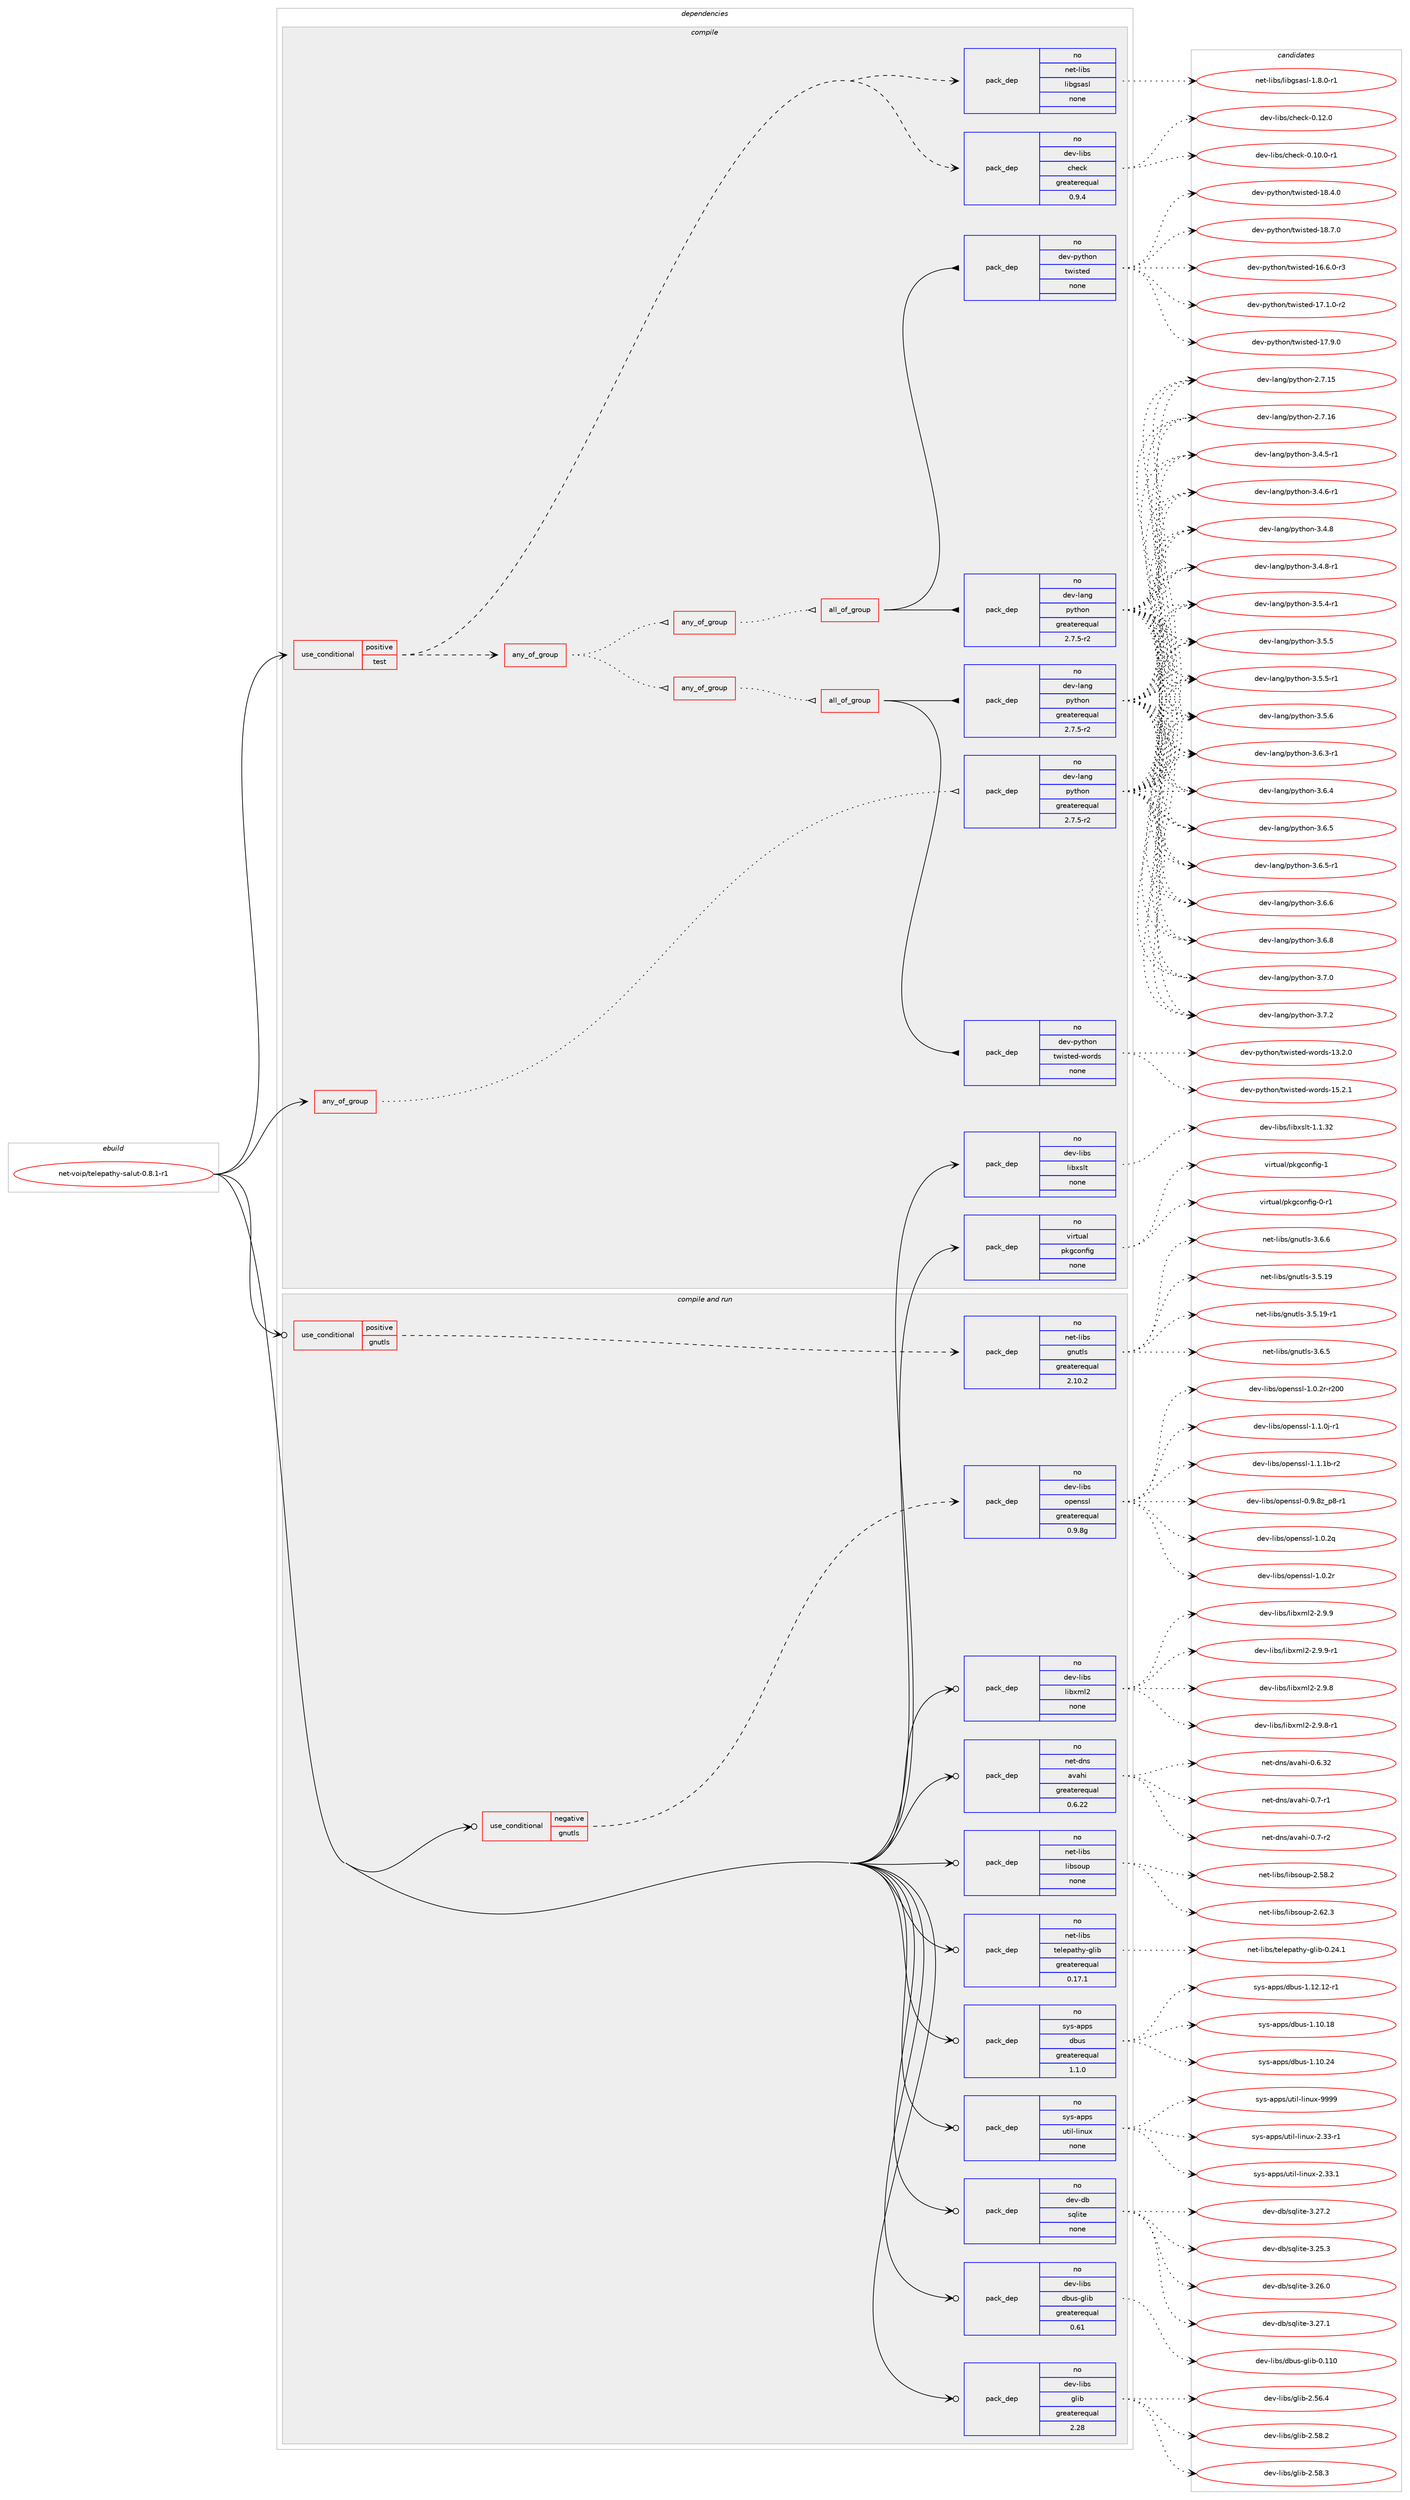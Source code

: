 digraph prolog {

# *************
# Graph options
# *************

newrank=true;
concentrate=true;
compound=true;
graph [rankdir=LR,fontname=Helvetica,fontsize=10,ranksep=1.5];#, ranksep=2.5, nodesep=0.2];
edge  [arrowhead=vee];
node  [fontname=Helvetica,fontsize=10];

# **********
# The ebuild
# **********

subgraph cluster_leftcol {
color=gray;
rank=same;
label=<<i>ebuild</i>>;
id [label="net-voip/telepathy-salut-0.8.1-r1", color=red, width=4, href="../net-voip/telepathy-salut-0.8.1-r1.svg"];
}

# ****************
# The dependencies
# ****************

subgraph cluster_midcol {
color=gray;
label=<<i>dependencies</i>>;
subgraph cluster_compile {
fillcolor="#eeeeee";
style=filled;
label=<<i>compile</i>>;
subgraph any26618 {
dependency1678253 [label=<<TABLE BORDER="0" CELLBORDER="1" CELLSPACING="0" CELLPADDING="4"><TR><TD CELLPADDING="10">any_of_group</TD></TR></TABLE>>, shape=none, color=red];subgraph pack1200106 {
dependency1678254 [label=<<TABLE BORDER="0" CELLBORDER="1" CELLSPACING="0" CELLPADDING="4" WIDTH="220"><TR><TD ROWSPAN="6" CELLPADDING="30">pack_dep</TD></TR><TR><TD WIDTH="110">no</TD></TR><TR><TD>dev-lang</TD></TR><TR><TD>python</TD></TR><TR><TD>greaterequal</TD></TR><TR><TD>2.7.5-r2</TD></TR></TABLE>>, shape=none, color=blue];
}
dependency1678253:e -> dependency1678254:w [weight=20,style="dotted",arrowhead="oinv"];
}
id:e -> dependency1678253:w [weight=20,style="solid",arrowhead="vee"];
subgraph cond450694 {
dependency1678255 [label=<<TABLE BORDER="0" CELLBORDER="1" CELLSPACING="0" CELLPADDING="4"><TR><TD ROWSPAN="3" CELLPADDING="10">use_conditional</TD></TR><TR><TD>positive</TD></TR><TR><TD>test</TD></TR></TABLE>>, shape=none, color=red];
subgraph pack1200107 {
dependency1678256 [label=<<TABLE BORDER="0" CELLBORDER="1" CELLSPACING="0" CELLPADDING="4" WIDTH="220"><TR><TD ROWSPAN="6" CELLPADDING="30">pack_dep</TD></TR><TR><TD WIDTH="110">no</TD></TR><TR><TD>dev-libs</TD></TR><TR><TD>check</TD></TR><TR><TD>greaterequal</TD></TR><TR><TD>0.9.4</TD></TR></TABLE>>, shape=none, color=blue];
}
dependency1678255:e -> dependency1678256:w [weight=20,style="dashed",arrowhead="vee"];
subgraph pack1200108 {
dependency1678257 [label=<<TABLE BORDER="0" CELLBORDER="1" CELLSPACING="0" CELLPADDING="4" WIDTH="220"><TR><TD ROWSPAN="6" CELLPADDING="30">pack_dep</TD></TR><TR><TD WIDTH="110">no</TD></TR><TR><TD>net-libs</TD></TR><TR><TD>libgsasl</TD></TR><TR><TD>none</TD></TR><TR><TD></TD></TR></TABLE>>, shape=none, color=blue];
}
dependency1678255:e -> dependency1678257:w [weight=20,style="dashed",arrowhead="vee"];
subgraph any26619 {
dependency1678258 [label=<<TABLE BORDER="0" CELLBORDER="1" CELLSPACING="0" CELLPADDING="4"><TR><TD CELLPADDING="10">any_of_group</TD></TR></TABLE>>, shape=none, color=red];subgraph any26620 {
dependency1678259 [label=<<TABLE BORDER="0" CELLBORDER="1" CELLSPACING="0" CELLPADDING="4"><TR><TD CELLPADDING="10">any_of_group</TD></TR></TABLE>>, shape=none, color=red];subgraph all838 {
dependency1678260 [label=<<TABLE BORDER="0" CELLBORDER="1" CELLSPACING="0" CELLPADDING="4"><TR><TD CELLPADDING="10">all_of_group</TD></TR></TABLE>>, shape=none, color=red];subgraph pack1200109 {
dependency1678261 [label=<<TABLE BORDER="0" CELLBORDER="1" CELLSPACING="0" CELLPADDING="4" WIDTH="220"><TR><TD ROWSPAN="6" CELLPADDING="30">pack_dep</TD></TR><TR><TD WIDTH="110">no</TD></TR><TR><TD>dev-lang</TD></TR><TR><TD>python</TD></TR><TR><TD>greaterequal</TD></TR><TR><TD>2.7.5-r2</TD></TR></TABLE>>, shape=none, color=blue];
}
dependency1678260:e -> dependency1678261:w [weight=20,style="solid",arrowhead="inv"];
subgraph pack1200110 {
dependency1678262 [label=<<TABLE BORDER="0" CELLBORDER="1" CELLSPACING="0" CELLPADDING="4" WIDTH="220"><TR><TD ROWSPAN="6" CELLPADDING="30">pack_dep</TD></TR><TR><TD WIDTH="110">no</TD></TR><TR><TD>dev-python</TD></TR><TR><TD>twisted</TD></TR><TR><TD>none</TD></TR><TR><TD></TD></TR></TABLE>>, shape=none, color=blue];
}
dependency1678260:e -> dependency1678262:w [weight=20,style="solid",arrowhead="inv"];
}
dependency1678259:e -> dependency1678260:w [weight=20,style="dotted",arrowhead="oinv"];
}
dependency1678258:e -> dependency1678259:w [weight=20,style="dotted",arrowhead="oinv"];
subgraph any26621 {
dependency1678263 [label=<<TABLE BORDER="0" CELLBORDER="1" CELLSPACING="0" CELLPADDING="4"><TR><TD CELLPADDING="10">any_of_group</TD></TR></TABLE>>, shape=none, color=red];subgraph all839 {
dependency1678264 [label=<<TABLE BORDER="0" CELLBORDER="1" CELLSPACING="0" CELLPADDING="4"><TR><TD CELLPADDING="10">all_of_group</TD></TR></TABLE>>, shape=none, color=red];subgraph pack1200111 {
dependency1678265 [label=<<TABLE BORDER="0" CELLBORDER="1" CELLSPACING="0" CELLPADDING="4" WIDTH="220"><TR><TD ROWSPAN="6" CELLPADDING="30">pack_dep</TD></TR><TR><TD WIDTH="110">no</TD></TR><TR><TD>dev-lang</TD></TR><TR><TD>python</TD></TR><TR><TD>greaterequal</TD></TR><TR><TD>2.7.5-r2</TD></TR></TABLE>>, shape=none, color=blue];
}
dependency1678264:e -> dependency1678265:w [weight=20,style="solid",arrowhead="inv"];
subgraph pack1200112 {
dependency1678266 [label=<<TABLE BORDER="0" CELLBORDER="1" CELLSPACING="0" CELLPADDING="4" WIDTH="220"><TR><TD ROWSPAN="6" CELLPADDING="30">pack_dep</TD></TR><TR><TD WIDTH="110">no</TD></TR><TR><TD>dev-python</TD></TR><TR><TD>twisted-words</TD></TR><TR><TD>none</TD></TR><TR><TD></TD></TR></TABLE>>, shape=none, color=blue];
}
dependency1678264:e -> dependency1678266:w [weight=20,style="solid",arrowhead="inv"];
}
dependency1678263:e -> dependency1678264:w [weight=20,style="dotted",arrowhead="oinv"];
}
dependency1678258:e -> dependency1678263:w [weight=20,style="dotted",arrowhead="oinv"];
}
dependency1678255:e -> dependency1678258:w [weight=20,style="dashed",arrowhead="vee"];
}
id:e -> dependency1678255:w [weight=20,style="solid",arrowhead="vee"];
subgraph pack1200113 {
dependency1678267 [label=<<TABLE BORDER="0" CELLBORDER="1" CELLSPACING="0" CELLPADDING="4" WIDTH="220"><TR><TD ROWSPAN="6" CELLPADDING="30">pack_dep</TD></TR><TR><TD WIDTH="110">no</TD></TR><TR><TD>dev-libs</TD></TR><TR><TD>libxslt</TD></TR><TR><TD>none</TD></TR><TR><TD></TD></TR></TABLE>>, shape=none, color=blue];
}
id:e -> dependency1678267:w [weight=20,style="solid",arrowhead="vee"];
subgraph pack1200114 {
dependency1678268 [label=<<TABLE BORDER="0" CELLBORDER="1" CELLSPACING="0" CELLPADDING="4" WIDTH="220"><TR><TD ROWSPAN="6" CELLPADDING="30">pack_dep</TD></TR><TR><TD WIDTH="110">no</TD></TR><TR><TD>virtual</TD></TR><TR><TD>pkgconfig</TD></TR><TR><TD>none</TD></TR><TR><TD></TD></TR></TABLE>>, shape=none, color=blue];
}
id:e -> dependency1678268:w [weight=20,style="solid",arrowhead="vee"];
}
subgraph cluster_compileandrun {
fillcolor="#eeeeee";
style=filled;
label=<<i>compile and run</i>>;
subgraph cond450695 {
dependency1678269 [label=<<TABLE BORDER="0" CELLBORDER="1" CELLSPACING="0" CELLPADDING="4"><TR><TD ROWSPAN="3" CELLPADDING="10">use_conditional</TD></TR><TR><TD>negative</TD></TR><TR><TD>gnutls</TD></TR></TABLE>>, shape=none, color=red];
subgraph pack1200115 {
dependency1678270 [label=<<TABLE BORDER="0" CELLBORDER="1" CELLSPACING="0" CELLPADDING="4" WIDTH="220"><TR><TD ROWSPAN="6" CELLPADDING="30">pack_dep</TD></TR><TR><TD WIDTH="110">no</TD></TR><TR><TD>dev-libs</TD></TR><TR><TD>openssl</TD></TR><TR><TD>greaterequal</TD></TR><TR><TD>0.9.8g</TD></TR></TABLE>>, shape=none, color=blue];
}
dependency1678269:e -> dependency1678270:w [weight=20,style="dashed",arrowhead="vee"];
}
id:e -> dependency1678269:w [weight=20,style="solid",arrowhead="odotvee"];
subgraph cond450696 {
dependency1678271 [label=<<TABLE BORDER="0" CELLBORDER="1" CELLSPACING="0" CELLPADDING="4"><TR><TD ROWSPAN="3" CELLPADDING="10">use_conditional</TD></TR><TR><TD>positive</TD></TR><TR><TD>gnutls</TD></TR></TABLE>>, shape=none, color=red];
subgraph pack1200116 {
dependency1678272 [label=<<TABLE BORDER="0" CELLBORDER="1" CELLSPACING="0" CELLPADDING="4" WIDTH="220"><TR><TD ROWSPAN="6" CELLPADDING="30">pack_dep</TD></TR><TR><TD WIDTH="110">no</TD></TR><TR><TD>net-libs</TD></TR><TR><TD>gnutls</TD></TR><TR><TD>greaterequal</TD></TR><TR><TD>2.10.2</TD></TR></TABLE>>, shape=none, color=blue];
}
dependency1678271:e -> dependency1678272:w [weight=20,style="dashed",arrowhead="vee"];
}
id:e -> dependency1678271:w [weight=20,style="solid",arrowhead="odotvee"];
subgraph pack1200117 {
dependency1678273 [label=<<TABLE BORDER="0" CELLBORDER="1" CELLSPACING="0" CELLPADDING="4" WIDTH="220"><TR><TD ROWSPAN="6" CELLPADDING="30">pack_dep</TD></TR><TR><TD WIDTH="110">no</TD></TR><TR><TD>dev-db</TD></TR><TR><TD>sqlite</TD></TR><TR><TD>none</TD></TR><TR><TD></TD></TR></TABLE>>, shape=none, color=blue];
}
id:e -> dependency1678273:w [weight=20,style="solid",arrowhead="odotvee"];
subgraph pack1200118 {
dependency1678274 [label=<<TABLE BORDER="0" CELLBORDER="1" CELLSPACING="0" CELLPADDING="4" WIDTH="220"><TR><TD ROWSPAN="6" CELLPADDING="30">pack_dep</TD></TR><TR><TD WIDTH="110">no</TD></TR><TR><TD>dev-libs</TD></TR><TR><TD>dbus-glib</TD></TR><TR><TD>greaterequal</TD></TR><TR><TD>0.61</TD></TR></TABLE>>, shape=none, color=blue];
}
id:e -> dependency1678274:w [weight=20,style="solid",arrowhead="odotvee"];
subgraph pack1200119 {
dependency1678275 [label=<<TABLE BORDER="0" CELLBORDER="1" CELLSPACING="0" CELLPADDING="4" WIDTH="220"><TR><TD ROWSPAN="6" CELLPADDING="30">pack_dep</TD></TR><TR><TD WIDTH="110">no</TD></TR><TR><TD>dev-libs</TD></TR><TR><TD>glib</TD></TR><TR><TD>greaterequal</TD></TR><TR><TD>2.28</TD></TR></TABLE>>, shape=none, color=blue];
}
id:e -> dependency1678275:w [weight=20,style="solid",arrowhead="odotvee"];
subgraph pack1200120 {
dependency1678276 [label=<<TABLE BORDER="0" CELLBORDER="1" CELLSPACING="0" CELLPADDING="4" WIDTH="220"><TR><TD ROWSPAN="6" CELLPADDING="30">pack_dep</TD></TR><TR><TD WIDTH="110">no</TD></TR><TR><TD>dev-libs</TD></TR><TR><TD>libxml2</TD></TR><TR><TD>none</TD></TR><TR><TD></TD></TR></TABLE>>, shape=none, color=blue];
}
id:e -> dependency1678276:w [weight=20,style="solid",arrowhead="odotvee"];
subgraph pack1200121 {
dependency1678277 [label=<<TABLE BORDER="0" CELLBORDER="1" CELLSPACING="0" CELLPADDING="4" WIDTH="220"><TR><TD ROWSPAN="6" CELLPADDING="30">pack_dep</TD></TR><TR><TD WIDTH="110">no</TD></TR><TR><TD>net-dns</TD></TR><TR><TD>avahi</TD></TR><TR><TD>greaterequal</TD></TR><TR><TD>0.6.22</TD></TR></TABLE>>, shape=none, color=blue];
}
id:e -> dependency1678277:w [weight=20,style="solid",arrowhead="odotvee"];
subgraph pack1200122 {
dependency1678278 [label=<<TABLE BORDER="0" CELLBORDER="1" CELLSPACING="0" CELLPADDING="4" WIDTH="220"><TR><TD ROWSPAN="6" CELLPADDING="30">pack_dep</TD></TR><TR><TD WIDTH="110">no</TD></TR><TR><TD>net-libs</TD></TR><TR><TD>libsoup</TD></TR><TR><TD>none</TD></TR><TR><TD></TD></TR></TABLE>>, shape=none, color=blue];
}
id:e -> dependency1678278:w [weight=20,style="solid",arrowhead="odotvee"];
subgraph pack1200123 {
dependency1678279 [label=<<TABLE BORDER="0" CELLBORDER="1" CELLSPACING="0" CELLPADDING="4" WIDTH="220"><TR><TD ROWSPAN="6" CELLPADDING="30">pack_dep</TD></TR><TR><TD WIDTH="110">no</TD></TR><TR><TD>net-libs</TD></TR><TR><TD>telepathy-glib</TD></TR><TR><TD>greaterequal</TD></TR><TR><TD>0.17.1</TD></TR></TABLE>>, shape=none, color=blue];
}
id:e -> dependency1678279:w [weight=20,style="solid",arrowhead="odotvee"];
subgraph pack1200124 {
dependency1678280 [label=<<TABLE BORDER="0" CELLBORDER="1" CELLSPACING="0" CELLPADDING="4" WIDTH="220"><TR><TD ROWSPAN="6" CELLPADDING="30">pack_dep</TD></TR><TR><TD WIDTH="110">no</TD></TR><TR><TD>sys-apps</TD></TR><TR><TD>dbus</TD></TR><TR><TD>greaterequal</TD></TR><TR><TD>1.1.0</TD></TR></TABLE>>, shape=none, color=blue];
}
id:e -> dependency1678280:w [weight=20,style="solid",arrowhead="odotvee"];
subgraph pack1200125 {
dependency1678281 [label=<<TABLE BORDER="0" CELLBORDER="1" CELLSPACING="0" CELLPADDING="4" WIDTH="220"><TR><TD ROWSPAN="6" CELLPADDING="30">pack_dep</TD></TR><TR><TD WIDTH="110">no</TD></TR><TR><TD>sys-apps</TD></TR><TR><TD>util-linux</TD></TR><TR><TD>none</TD></TR><TR><TD></TD></TR></TABLE>>, shape=none, color=blue];
}
id:e -> dependency1678281:w [weight=20,style="solid",arrowhead="odotvee"];
}
subgraph cluster_run {
fillcolor="#eeeeee";
style=filled;
label=<<i>run</i>>;
}
}

# **************
# The candidates
# **************

subgraph cluster_choices {
rank=same;
color=gray;
label=<<i>candidates</i>>;

subgraph choice1200106 {
color=black;
nodesep=1;
choice10010111845108971101034711212111610411111045504655464953 [label="dev-lang/python-2.7.15", color=red, width=4,href="../dev-lang/python-2.7.15.svg"];
choice10010111845108971101034711212111610411111045504655464954 [label="dev-lang/python-2.7.16", color=red, width=4,href="../dev-lang/python-2.7.16.svg"];
choice1001011184510897110103471121211161041111104551465246534511449 [label="dev-lang/python-3.4.5-r1", color=red, width=4,href="../dev-lang/python-3.4.5-r1.svg"];
choice1001011184510897110103471121211161041111104551465246544511449 [label="dev-lang/python-3.4.6-r1", color=red, width=4,href="../dev-lang/python-3.4.6-r1.svg"];
choice100101118451089711010347112121116104111110455146524656 [label="dev-lang/python-3.4.8", color=red, width=4,href="../dev-lang/python-3.4.8.svg"];
choice1001011184510897110103471121211161041111104551465246564511449 [label="dev-lang/python-3.4.8-r1", color=red, width=4,href="../dev-lang/python-3.4.8-r1.svg"];
choice1001011184510897110103471121211161041111104551465346524511449 [label="dev-lang/python-3.5.4-r1", color=red, width=4,href="../dev-lang/python-3.5.4-r1.svg"];
choice100101118451089711010347112121116104111110455146534653 [label="dev-lang/python-3.5.5", color=red, width=4,href="../dev-lang/python-3.5.5.svg"];
choice1001011184510897110103471121211161041111104551465346534511449 [label="dev-lang/python-3.5.5-r1", color=red, width=4,href="../dev-lang/python-3.5.5-r1.svg"];
choice100101118451089711010347112121116104111110455146534654 [label="dev-lang/python-3.5.6", color=red, width=4,href="../dev-lang/python-3.5.6.svg"];
choice1001011184510897110103471121211161041111104551465446514511449 [label="dev-lang/python-3.6.3-r1", color=red, width=4,href="../dev-lang/python-3.6.3-r1.svg"];
choice100101118451089711010347112121116104111110455146544652 [label="dev-lang/python-3.6.4", color=red, width=4,href="../dev-lang/python-3.6.4.svg"];
choice100101118451089711010347112121116104111110455146544653 [label="dev-lang/python-3.6.5", color=red, width=4,href="../dev-lang/python-3.6.5.svg"];
choice1001011184510897110103471121211161041111104551465446534511449 [label="dev-lang/python-3.6.5-r1", color=red, width=4,href="../dev-lang/python-3.6.5-r1.svg"];
choice100101118451089711010347112121116104111110455146544654 [label="dev-lang/python-3.6.6", color=red, width=4,href="../dev-lang/python-3.6.6.svg"];
choice100101118451089711010347112121116104111110455146544656 [label="dev-lang/python-3.6.8", color=red, width=4,href="../dev-lang/python-3.6.8.svg"];
choice100101118451089711010347112121116104111110455146554648 [label="dev-lang/python-3.7.0", color=red, width=4,href="../dev-lang/python-3.7.0.svg"];
choice100101118451089711010347112121116104111110455146554650 [label="dev-lang/python-3.7.2", color=red, width=4,href="../dev-lang/python-3.7.2.svg"];
dependency1678254:e -> choice10010111845108971101034711212111610411111045504655464953:w [style=dotted,weight="100"];
dependency1678254:e -> choice10010111845108971101034711212111610411111045504655464954:w [style=dotted,weight="100"];
dependency1678254:e -> choice1001011184510897110103471121211161041111104551465246534511449:w [style=dotted,weight="100"];
dependency1678254:e -> choice1001011184510897110103471121211161041111104551465246544511449:w [style=dotted,weight="100"];
dependency1678254:e -> choice100101118451089711010347112121116104111110455146524656:w [style=dotted,weight="100"];
dependency1678254:e -> choice1001011184510897110103471121211161041111104551465246564511449:w [style=dotted,weight="100"];
dependency1678254:e -> choice1001011184510897110103471121211161041111104551465346524511449:w [style=dotted,weight="100"];
dependency1678254:e -> choice100101118451089711010347112121116104111110455146534653:w [style=dotted,weight="100"];
dependency1678254:e -> choice1001011184510897110103471121211161041111104551465346534511449:w [style=dotted,weight="100"];
dependency1678254:e -> choice100101118451089711010347112121116104111110455146534654:w [style=dotted,weight="100"];
dependency1678254:e -> choice1001011184510897110103471121211161041111104551465446514511449:w [style=dotted,weight="100"];
dependency1678254:e -> choice100101118451089711010347112121116104111110455146544652:w [style=dotted,weight="100"];
dependency1678254:e -> choice100101118451089711010347112121116104111110455146544653:w [style=dotted,weight="100"];
dependency1678254:e -> choice1001011184510897110103471121211161041111104551465446534511449:w [style=dotted,weight="100"];
dependency1678254:e -> choice100101118451089711010347112121116104111110455146544654:w [style=dotted,weight="100"];
dependency1678254:e -> choice100101118451089711010347112121116104111110455146544656:w [style=dotted,weight="100"];
dependency1678254:e -> choice100101118451089711010347112121116104111110455146554648:w [style=dotted,weight="100"];
dependency1678254:e -> choice100101118451089711010347112121116104111110455146554650:w [style=dotted,weight="100"];
}
subgraph choice1200107 {
color=black;
nodesep=1;
choice1001011184510810598115479910410199107454846494846484511449 [label="dev-libs/check-0.10.0-r1", color=red, width=4,href="../dev-libs/check-0.10.0-r1.svg"];
choice100101118451081059811547991041019910745484649504648 [label="dev-libs/check-0.12.0", color=red, width=4,href="../dev-libs/check-0.12.0.svg"];
dependency1678256:e -> choice1001011184510810598115479910410199107454846494846484511449:w [style=dotted,weight="100"];
dependency1678256:e -> choice100101118451081059811547991041019910745484649504648:w [style=dotted,weight="100"];
}
subgraph choice1200108 {
color=black;
nodesep=1;
choice11010111645108105981154710810598103115971151084549465646484511449 [label="net-libs/libgsasl-1.8.0-r1", color=red, width=4,href="../net-libs/libgsasl-1.8.0-r1.svg"];
dependency1678257:e -> choice11010111645108105981154710810598103115971151084549465646484511449:w [style=dotted,weight="100"];
}
subgraph choice1200109 {
color=black;
nodesep=1;
choice10010111845108971101034711212111610411111045504655464953 [label="dev-lang/python-2.7.15", color=red, width=4,href="../dev-lang/python-2.7.15.svg"];
choice10010111845108971101034711212111610411111045504655464954 [label="dev-lang/python-2.7.16", color=red, width=4,href="../dev-lang/python-2.7.16.svg"];
choice1001011184510897110103471121211161041111104551465246534511449 [label="dev-lang/python-3.4.5-r1", color=red, width=4,href="../dev-lang/python-3.4.5-r1.svg"];
choice1001011184510897110103471121211161041111104551465246544511449 [label="dev-lang/python-3.4.6-r1", color=red, width=4,href="../dev-lang/python-3.4.6-r1.svg"];
choice100101118451089711010347112121116104111110455146524656 [label="dev-lang/python-3.4.8", color=red, width=4,href="../dev-lang/python-3.4.8.svg"];
choice1001011184510897110103471121211161041111104551465246564511449 [label="dev-lang/python-3.4.8-r1", color=red, width=4,href="../dev-lang/python-3.4.8-r1.svg"];
choice1001011184510897110103471121211161041111104551465346524511449 [label="dev-lang/python-3.5.4-r1", color=red, width=4,href="../dev-lang/python-3.5.4-r1.svg"];
choice100101118451089711010347112121116104111110455146534653 [label="dev-lang/python-3.5.5", color=red, width=4,href="../dev-lang/python-3.5.5.svg"];
choice1001011184510897110103471121211161041111104551465346534511449 [label="dev-lang/python-3.5.5-r1", color=red, width=4,href="../dev-lang/python-3.5.5-r1.svg"];
choice100101118451089711010347112121116104111110455146534654 [label="dev-lang/python-3.5.6", color=red, width=4,href="../dev-lang/python-3.5.6.svg"];
choice1001011184510897110103471121211161041111104551465446514511449 [label="dev-lang/python-3.6.3-r1", color=red, width=4,href="../dev-lang/python-3.6.3-r1.svg"];
choice100101118451089711010347112121116104111110455146544652 [label="dev-lang/python-3.6.4", color=red, width=4,href="../dev-lang/python-3.6.4.svg"];
choice100101118451089711010347112121116104111110455146544653 [label="dev-lang/python-3.6.5", color=red, width=4,href="../dev-lang/python-3.6.5.svg"];
choice1001011184510897110103471121211161041111104551465446534511449 [label="dev-lang/python-3.6.5-r1", color=red, width=4,href="../dev-lang/python-3.6.5-r1.svg"];
choice100101118451089711010347112121116104111110455146544654 [label="dev-lang/python-3.6.6", color=red, width=4,href="../dev-lang/python-3.6.6.svg"];
choice100101118451089711010347112121116104111110455146544656 [label="dev-lang/python-3.6.8", color=red, width=4,href="../dev-lang/python-3.6.8.svg"];
choice100101118451089711010347112121116104111110455146554648 [label="dev-lang/python-3.7.0", color=red, width=4,href="../dev-lang/python-3.7.0.svg"];
choice100101118451089711010347112121116104111110455146554650 [label="dev-lang/python-3.7.2", color=red, width=4,href="../dev-lang/python-3.7.2.svg"];
dependency1678261:e -> choice10010111845108971101034711212111610411111045504655464953:w [style=dotted,weight="100"];
dependency1678261:e -> choice10010111845108971101034711212111610411111045504655464954:w [style=dotted,weight="100"];
dependency1678261:e -> choice1001011184510897110103471121211161041111104551465246534511449:w [style=dotted,weight="100"];
dependency1678261:e -> choice1001011184510897110103471121211161041111104551465246544511449:w [style=dotted,weight="100"];
dependency1678261:e -> choice100101118451089711010347112121116104111110455146524656:w [style=dotted,weight="100"];
dependency1678261:e -> choice1001011184510897110103471121211161041111104551465246564511449:w [style=dotted,weight="100"];
dependency1678261:e -> choice1001011184510897110103471121211161041111104551465346524511449:w [style=dotted,weight="100"];
dependency1678261:e -> choice100101118451089711010347112121116104111110455146534653:w [style=dotted,weight="100"];
dependency1678261:e -> choice1001011184510897110103471121211161041111104551465346534511449:w [style=dotted,weight="100"];
dependency1678261:e -> choice100101118451089711010347112121116104111110455146534654:w [style=dotted,weight="100"];
dependency1678261:e -> choice1001011184510897110103471121211161041111104551465446514511449:w [style=dotted,weight="100"];
dependency1678261:e -> choice100101118451089711010347112121116104111110455146544652:w [style=dotted,weight="100"];
dependency1678261:e -> choice100101118451089711010347112121116104111110455146544653:w [style=dotted,weight="100"];
dependency1678261:e -> choice1001011184510897110103471121211161041111104551465446534511449:w [style=dotted,weight="100"];
dependency1678261:e -> choice100101118451089711010347112121116104111110455146544654:w [style=dotted,weight="100"];
dependency1678261:e -> choice100101118451089711010347112121116104111110455146544656:w [style=dotted,weight="100"];
dependency1678261:e -> choice100101118451089711010347112121116104111110455146554648:w [style=dotted,weight="100"];
dependency1678261:e -> choice100101118451089711010347112121116104111110455146554650:w [style=dotted,weight="100"];
}
subgraph choice1200110 {
color=black;
nodesep=1;
choice1001011184511212111610411111047116119105115116101100454954465446484511451 [label="dev-python/twisted-16.6.0-r3", color=red, width=4,href="../dev-python/twisted-16.6.0-r3.svg"];
choice1001011184511212111610411111047116119105115116101100454955464946484511450 [label="dev-python/twisted-17.1.0-r2", color=red, width=4,href="../dev-python/twisted-17.1.0-r2.svg"];
choice100101118451121211161041111104711611910511511610110045495546574648 [label="dev-python/twisted-17.9.0", color=red, width=4,href="../dev-python/twisted-17.9.0.svg"];
choice100101118451121211161041111104711611910511511610110045495646524648 [label="dev-python/twisted-18.4.0", color=red, width=4,href="../dev-python/twisted-18.4.0.svg"];
choice100101118451121211161041111104711611910511511610110045495646554648 [label="dev-python/twisted-18.7.0", color=red, width=4,href="../dev-python/twisted-18.7.0.svg"];
dependency1678262:e -> choice1001011184511212111610411111047116119105115116101100454954465446484511451:w [style=dotted,weight="100"];
dependency1678262:e -> choice1001011184511212111610411111047116119105115116101100454955464946484511450:w [style=dotted,weight="100"];
dependency1678262:e -> choice100101118451121211161041111104711611910511511610110045495546574648:w [style=dotted,weight="100"];
dependency1678262:e -> choice100101118451121211161041111104711611910511511610110045495646524648:w [style=dotted,weight="100"];
dependency1678262:e -> choice100101118451121211161041111104711611910511511610110045495646554648:w [style=dotted,weight="100"];
}
subgraph choice1200111 {
color=black;
nodesep=1;
choice10010111845108971101034711212111610411111045504655464953 [label="dev-lang/python-2.7.15", color=red, width=4,href="../dev-lang/python-2.7.15.svg"];
choice10010111845108971101034711212111610411111045504655464954 [label="dev-lang/python-2.7.16", color=red, width=4,href="../dev-lang/python-2.7.16.svg"];
choice1001011184510897110103471121211161041111104551465246534511449 [label="dev-lang/python-3.4.5-r1", color=red, width=4,href="../dev-lang/python-3.4.5-r1.svg"];
choice1001011184510897110103471121211161041111104551465246544511449 [label="dev-lang/python-3.4.6-r1", color=red, width=4,href="../dev-lang/python-3.4.6-r1.svg"];
choice100101118451089711010347112121116104111110455146524656 [label="dev-lang/python-3.4.8", color=red, width=4,href="../dev-lang/python-3.4.8.svg"];
choice1001011184510897110103471121211161041111104551465246564511449 [label="dev-lang/python-3.4.8-r1", color=red, width=4,href="../dev-lang/python-3.4.8-r1.svg"];
choice1001011184510897110103471121211161041111104551465346524511449 [label="dev-lang/python-3.5.4-r1", color=red, width=4,href="../dev-lang/python-3.5.4-r1.svg"];
choice100101118451089711010347112121116104111110455146534653 [label="dev-lang/python-3.5.5", color=red, width=4,href="../dev-lang/python-3.5.5.svg"];
choice1001011184510897110103471121211161041111104551465346534511449 [label="dev-lang/python-3.5.5-r1", color=red, width=4,href="../dev-lang/python-3.5.5-r1.svg"];
choice100101118451089711010347112121116104111110455146534654 [label="dev-lang/python-3.5.6", color=red, width=4,href="../dev-lang/python-3.5.6.svg"];
choice1001011184510897110103471121211161041111104551465446514511449 [label="dev-lang/python-3.6.3-r1", color=red, width=4,href="../dev-lang/python-3.6.3-r1.svg"];
choice100101118451089711010347112121116104111110455146544652 [label="dev-lang/python-3.6.4", color=red, width=4,href="../dev-lang/python-3.6.4.svg"];
choice100101118451089711010347112121116104111110455146544653 [label="dev-lang/python-3.6.5", color=red, width=4,href="../dev-lang/python-3.6.5.svg"];
choice1001011184510897110103471121211161041111104551465446534511449 [label="dev-lang/python-3.6.5-r1", color=red, width=4,href="../dev-lang/python-3.6.5-r1.svg"];
choice100101118451089711010347112121116104111110455146544654 [label="dev-lang/python-3.6.6", color=red, width=4,href="../dev-lang/python-3.6.6.svg"];
choice100101118451089711010347112121116104111110455146544656 [label="dev-lang/python-3.6.8", color=red, width=4,href="../dev-lang/python-3.6.8.svg"];
choice100101118451089711010347112121116104111110455146554648 [label="dev-lang/python-3.7.0", color=red, width=4,href="../dev-lang/python-3.7.0.svg"];
choice100101118451089711010347112121116104111110455146554650 [label="dev-lang/python-3.7.2", color=red, width=4,href="../dev-lang/python-3.7.2.svg"];
dependency1678265:e -> choice10010111845108971101034711212111610411111045504655464953:w [style=dotted,weight="100"];
dependency1678265:e -> choice10010111845108971101034711212111610411111045504655464954:w [style=dotted,weight="100"];
dependency1678265:e -> choice1001011184510897110103471121211161041111104551465246534511449:w [style=dotted,weight="100"];
dependency1678265:e -> choice1001011184510897110103471121211161041111104551465246544511449:w [style=dotted,weight="100"];
dependency1678265:e -> choice100101118451089711010347112121116104111110455146524656:w [style=dotted,weight="100"];
dependency1678265:e -> choice1001011184510897110103471121211161041111104551465246564511449:w [style=dotted,weight="100"];
dependency1678265:e -> choice1001011184510897110103471121211161041111104551465346524511449:w [style=dotted,weight="100"];
dependency1678265:e -> choice100101118451089711010347112121116104111110455146534653:w [style=dotted,weight="100"];
dependency1678265:e -> choice1001011184510897110103471121211161041111104551465346534511449:w [style=dotted,weight="100"];
dependency1678265:e -> choice100101118451089711010347112121116104111110455146534654:w [style=dotted,weight="100"];
dependency1678265:e -> choice1001011184510897110103471121211161041111104551465446514511449:w [style=dotted,weight="100"];
dependency1678265:e -> choice100101118451089711010347112121116104111110455146544652:w [style=dotted,weight="100"];
dependency1678265:e -> choice100101118451089711010347112121116104111110455146544653:w [style=dotted,weight="100"];
dependency1678265:e -> choice1001011184510897110103471121211161041111104551465446534511449:w [style=dotted,weight="100"];
dependency1678265:e -> choice100101118451089711010347112121116104111110455146544654:w [style=dotted,weight="100"];
dependency1678265:e -> choice100101118451089711010347112121116104111110455146544656:w [style=dotted,weight="100"];
dependency1678265:e -> choice100101118451089711010347112121116104111110455146554648:w [style=dotted,weight="100"];
dependency1678265:e -> choice100101118451089711010347112121116104111110455146554650:w [style=dotted,weight="100"];
}
subgraph choice1200112 {
color=black;
nodesep=1;
choice10010111845112121116104111110471161191051151161011004511911111410011545495146504648 [label="dev-python/twisted-words-13.2.0", color=red, width=4,href="../dev-python/twisted-words-13.2.0.svg"];
choice10010111845112121116104111110471161191051151161011004511911111410011545495346504649 [label="dev-python/twisted-words-15.2.1", color=red, width=4,href="../dev-python/twisted-words-15.2.1.svg"];
dependency1678266:e -> choice10010111845112121116104111110471161191051151161011004511911111410011545495146504648:w [style=dotted,weight="100"];
dependency1678266:e -> choice10010111845112121116104111110471161191051151161011004511911111410011545495346504649:w [style=dotted,weight="100"];
}
subgraph choice1200113 {
color=black;
nodesep=1;
choice1001011184510810598115471081059812011510811645494649465150 [label="dev-libs/libxslt-1.1.32", color=red, width=4,href="../dev-libs/libxslt-1.1.32.svg"];
dependency1678267:e -> choice1001011184510810598115471081059812011510811645494649465150:w [style=dotted,weight="100"];
}
subgraph choice1200114 {
color=black;
nodesep=1;
choice11810511411611797108471121071039911111010210510345484511449 [label="virtual/pkgconfig-0-r1", color=red, width=4,href="../virtual/pkgconfig-0-r1.svg"];
choice1181051141161179710847112107103991111101021051034549 [label="virtual/pkgconfig-1", color=red, width=4,href="../virtual/pkgconfig-1.svg"];
dependency1678268:e -> choice11810511411611797108471121071039911111010210510345484511449:w [style=dotted,weight="100"];
dependency1678268:e -> choice1181051141161179710847112107103991111101021051034549:w [style=dotted,weight="100"];
}
subgraph choice1200115 {
color=black;
nodesep=1;
choice10010111845108105981154711111210111011511510845484657465612295112564511449 [label="dev-libs/openssl-0.9.8z_p8-r1", color=red, width=4,href="../dev-libs/openssl-0.9.8z_p8-r1.svg"];
choice100101118451081059811547111112101110115115108454946484650113 [label="dev-libs/openssl-1.0.2q", color=red, width=4,href="../dev-libs/openssl-1.0.2q.svg"];
choice100101118451081059811547111112101110115115108454946484650114 [label="dev-libs/openssl-1.0.2r", color=red, width=4,href="../dev-libs/openssl-1.0.2r.svg"];
choice10010111845108105981154711111210111011511510845494648465011445114504848 [label="dev-libs/openssl-1.0.2r-r200", color=red, width=4,href="../dev-libs/openssl-1.0.2r-r200.svg"];
choice1001011184510810598115471111121011101151151084549464946481064511449 [label="dev-libs/openssl-1.1.0j-r1", color=red, width=4,href="../dev-libs/openssl-1.1.0j-r1.svg"];
choice100101118451081059811547111112101110115115108454946494649984511450 [label="dev-libs/openssl-1.1.1b-r2", color=red, width=4,href="../dev-libs/openssl-1.1.1b-r2.svg"];
dependency1678270:e -> choice10010111845108105981154711111210111011511510845484657465612295112564511449:w [style=dotted,weight="100"];
dependency1678270:e -> choice100101118451081059811547111112101110115115108454946484650113:w [style=dotted,weight="100"];
dependency1678270:e -> choice100101118451081059811547111112101110115115108454946484650114:w [style=dotted,weight="100"];
dependency1678270:e -> choice10010111845108105981154711111210111011511510845494648465011445114504848:w [style=dotted,weight="100"];
dependency1678270:e -> choice1001011184510810598115471111121011101151151084549464946481064511449:w [style=dotted,weight="100"];
dependency1678270:e -> choice100101118451081059811547111112101110115115108454946494649984511450:w [style=dotted,weight="100"];
}
subgraph choice1200116 {
color=black;
nodesep=1;
choice11010111645108105981154710311011711610811545514653464957 [label="net-libs/gnutls-3.5.19", color=red, width=4,href="../net-libs/gnutls-3.5.19.svg"];
choice110101116451081059811547103110117116108115455146534649574511449 [label="net-libs/gnutls-3.5.19-r1", color=red, width=4,href="../net-libs/gnutls-3.5.19-r1.svg"];
choice110101116451081059811547103110117116108115455146544653 [label="net-libs/gnutls-3.6.5", color=red, width=4,href="../net-libs/gnutls-3.6.5.svg"];
choice110101116451081059811547103110117116108115455146544654 [label="net-libs/gnutls-3.6.6", color=red, width=4,href="../net-libs/gnutls-3.6.6.svg"];
dependency1678272:e -> choice11010111645108105981154710311011711610811545514653464957:w [style=dotted,weight="100"];
dependency1678272:e -> choice110101116451081059811547103110117116108115455146534649574511449:w [style=dotted,weight="100"];
dependency1678272:e -> choice110101116451081059811547103110117116108115455146544653:w [style=dotted,weight="100"];
dependency1678272:e -> choice110101116451081059811547103110117116108115455146544654:w [style=dotted,weight="100"];
}
subgraph choice1200117 {
color=black;
nodesep=1;
choice10010111845100984711511310810511610145514650534651 [label="dev-db/sqlite-3.25.3", color=red, width=4,href="../dev-db/sqlite-3.25.3.svg"];
choice10010111845100984711511310810511610145514650544648 [label="dev-db/sqlite-3.26.0", color=red, width=4,href="../dev-db/sqlite-3.26.0.svg"];
choice10010111845100984711511310810511610145514650554649 [label="dev-db/sqlite-3.27.1", color=red, width=4,href="../dev-db/sqlite-3.27.1.svg"];
choice10010111845100984711511310810511610145514650554650 [label="dev-db/sqlite-3.27.2", color=red, width=4,href="../dev-db/sqlite-3.27.2.svg"];
dependency1678273:e -> choice10010111845100984711511310810511610145514650534651:w [style=dotted,weight="100"];
dependency1678273:e -> choice10010111845100984711511310810511610145514650544648:w [style=dotted,weight="100"];
dependency1678273:e -> choice10010111845100984711511310810511610145514650554649:w [style=dotted,weight="100"];
dependency1678273:e -> choice10010111845100984711511310810511610145514650554650:w [style=dotted,weight="100"];
}
subgraph choice1200118 {
color=black;
nodesep=1;
choice100101118451081059811547100981171154510310810598454846494948 [label="dev-libs/dbus-glib-0.110", color=red, width=4,href="../dev-libs/dbus-glib-0.110.svg"];
dependency1678274:e -> choice100101118451081059811547100981171154510310810598454846494948:w [style=dotted,weight="100"];
}
subgraph choice1200119 {
color=black;
nodesep=1;
choice1001011184510810598115471031081059845504653544652 [label="dev-libs/glib-2.56.4", color=red, width=4,href="../dev-libs/glib-2.56.4.svg"];
choice1001011184510810598115471031081059845504653564650 [label="dev-libs/glib-2.58.2", color=red, width=4,href="../dev-libs/glib-2.58.2.svg"];
choice1001011184510810598115471031081059845504653564651 [label="dev-libs/glib-2.58.3", color=red, width=4,href="../dev-libs/glib-2.58.3.svg"];
dependency1678275:e -> choice1001011184510810598115471031081059845504653544652:w [style=dotted,weight="100"];
dependency1678275:e -> choice1001011184510810598115471031081059845504653564650:w [style=dotted,weight="100"];
dependency1678275:e -> choice1001011184510810598115471031081059845504653564651:w [style=dotted,weight="100"];
}
subgraph choice1200120 {
color=black;
nodesep=1;
choice1001011184510810598115471081059812010910850455046574656 [label="dev-libs/libxml2-2.9.8", color=red, width=4,href="../dev-libs/libxml2-2.9.8.svg"];
choice10010111845108105981154710810598120109108504550465746564511449 [label="dev-libs/libxml2-2.9.8-r1", color=red, width=4,href="../dev-libs/libxml2-2.9.8-r1.svg"];
choice1001011184510810598115471081059812010910850455046574657 [label="dev-libs/libxml2-2.9.9", color=red, width=4,href="../dev-libs/libxml2-2.9.9.svg"];
choice10010111845108105981154710810598120109108504550465746574511449 [label="dev-libs/libxml2-2.9.9-r1", color=red, width=4,href="../dev-libs/libxml2-2.9.9-r1.svg"];
dependency1678276:e -> choice1001011184510810598115471081059812010910850455046574656:w [style=dotted,weight="100"];
dependency1678276:e -> choice10010111845108105981154710810598120109108504550465746564511449:w [style=dotted,weight="100"];
dependency1678276:e -> choice1001011184510810598115471081059812010910850455046574657:w [style=dotted,weight="100"];
dependency1678276:e -> choice10010111845108105981154710810598120109108504550465746574511449:w [style=dotted,weight="100"];
}
subgraph choice1200121 {
color=black;
nodesep=1;
choice1101011164510011011547971189710410545484654465150 [label="net-dns/avahi-0.6.32", color=red, width=4,href="../net-dns/avahi-0.6.32.svg"];
choice11010111645100110115479711897104105454846554511449 [label="net-dns/avahi-0.7-r1", color=red, width=4,href="../net-dns/avahi-0.7-r1.svg"];
choice11010111645100110115479711897104105454846554511450 [label="net-dns/avahi-0.7-r2", color=red, width=4,href="../net-dns/avahi-0.7-r2.svg"];
dependency1678277:e -> choice1101011164510011011547971189710410545484654465150:w [style=dotted,weight="100"];
dependency1678277:e -> choice11010111645100110115479711897104105454846554511449:w [style=dotted,weight="100"];
dependency1678277:e -> choice11010111645100110115479711897104105454846554511450:w [style=dotted,weight="100"];
}
subgraph choice1200122 {
color=black;
nodesep=1;
choice1101011164510810598115471081059811511111711245504653564650 [label="net-libs/libsoup-2.58.2", color=red, width=4,href="../net-libs/libsoup-2.58.2.svg"];
choice1101011164510810598115471081059811511111711245504654504651 [label="net-libs/libsoup-2.62.3", color=red, width=4,href="../net-libs/libsoup-2.62.3.svg"];
dependency1678278:e -> choice1101011164510810598115471081059811511111711245504653564650:w [style=dotted,weight="100"];
dependency1678278:e -> choice1101011164510810598115471081059811511111711245504654504651:w [style=dotted,weight="100"];
}
subgraph choice1200123 {
color=black;
nodesep=1;
choice11010111645108105981154711610110810111297116104121451031081059845484650524649 [label="net-libs/telepathy-glib-0.24.1", color=red, width=4,href="../net-libs/telepathy-glib-0.24.1.svg"];
dependency1678279:e -> choice11010111645108105981154711610110810111297116104121451031081059845484650524649:w [style=dotted,weight="100"];
}
subgraph choice1200124 {
color=black;
nodesep=1;
choice115121115459711211211547100981171154549464948464956 [label="sys-apps/dbus-1.10.18", color=red, width=4,href="../sys-apps/dbus-1.10.18.svg"];
choice115121115459711211211547100981171154549464948465052 [label="sys-apps/dbus-1.10.24", color=red, width=4,href="../sys-apps/dbus-1.10.24.svg"];
choice1151211154597112112115471009811711545494649504649504511449 [label="sys-apps/dbus-1.12.12-r1", color=red, width=4,href="../sys-apps/dbus-1.12.12-r1.svg"];
dependency1678280:e -> choice115121115459711211211547100981171154549464948464956:w [style=dotted,weight="100"];
dependency1678280:e -> choice115121115459711211211547100981171154549464948465052:w [style=dotted,weight="100"];
dependency1678280:e -> choice1151211154597112112115471009811711545494649504649504511449:w [style=dotted,weight="100"];
}
subgraph choice1200125 {
color=black;
nodesep=1;
choice1151211154597112112115471171161051084510810511011712045504651514511449 [label="sys-apps/util-linux-2.33-r1", color=red, width=4,href="../sys-apps/util-linux-2.33-r1.svg"];
choice1151211154597112112115471171161051084510810511011712045504651514649 [label="sys-apps/util-linux-2.33.1", color=red, width=4,href="../sys-apps/util-linux-2.33.1.svg"];
choice115121115459711211211547117116105108451081051101171204557575757 [label="sys-apps/util-linux-9999", color=red, width=4,href="../sys-apps/util-linux-9999.svg"];
dependency1678281:e -> choice1151211154597112112115471171161051084510810511011712045504651514511449:w [style=dotted,weight="100"];
dependency1678281:e -> choice1151211154597112112115471171161051084510810511011712045504651514649:w [style=dotted,weight="100"];
dependency1678281:e -> choice115121115459711211211547117116105108451081051101171204557575757:w [style=dotted,weight="100"];
}
}

}
